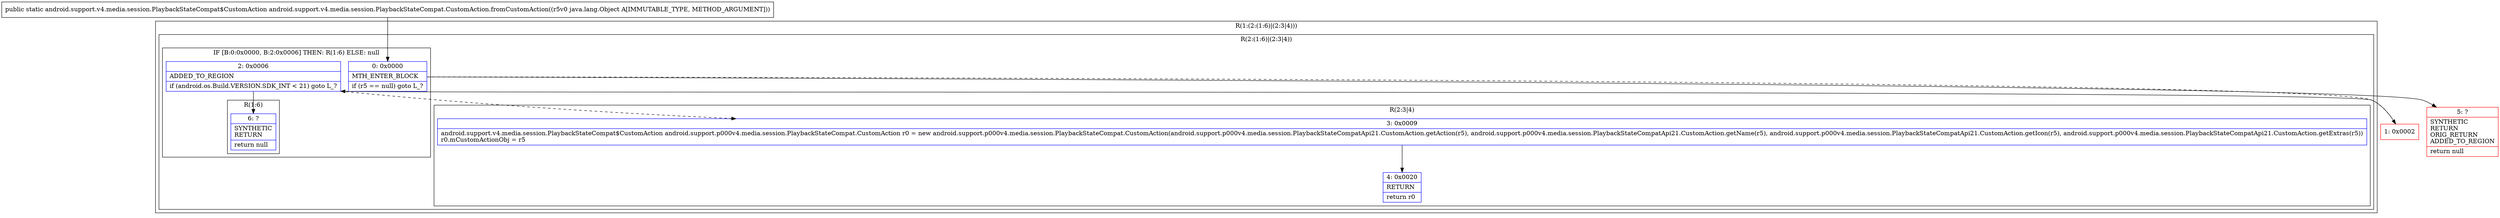 digraph "CFG forandroid.support.v4.media.session.PlaybackStateCompat.CustomAction.fromCustomAction(Ljava\/lang\/Object;)Landroid\/support\/v4\/media\/session\/PlaybackStateCompat$CustomAction;" {
subgraph cluster_Region_1785497934 {
label = "R(1:(2:(1:6)|(2:3|4)))";
node [shape=record,color=blue];
subgraph cluster_Region_41113452 {
label = "R(2:(1:6)|(2:3|4))";
node [shape=record,color=blue];
subgraph cluster_IfRegion_203495073 {
label = "IF [B:0:0x0000, B:2:0x0006] THEN: R(1:6) ELSE: null";
node [shape=record,color=blue];
Node_0 [shape=record,label="{0\:\ 0x0000|MTH_ENTER_BLOCK\l|if (r5 == null) goto L_?\l}"];
Node_2 [shape=record,label="{2\:\ 0x0006|ADDED_TO_REGION\l|if (android.os.Build.VERSION.SDK_INT \< 21) goto L_?\l}"];
subgraph cluster_Region_1861320442 {
label = "R(1:6)";
node [shape=record,color=blue];
Node_6 [shape=record,label="{6\:\ ?|SYNTHETIC\lRETURN\l|return null\l}"];
}
}
subgraph cluster_Region_1175792515 {
label = "R(2:3|4)";
node [shape=record,color=blue];
Node_3 [shape=record,label="{3\:\ 0x0009|android.support.v4.media.session.PlaybackStateCompat$CustomAction android.support.p000v4.media.session.PlaybackStateCompat.CustomAction r0 = new android.support.p000v4.media.session.PlaybackStateCompat.CustomAction(android.support.p000v4.media.session.PlaybackStateCompatApi21.CustomAction.getAction(r5), android.support.p000v4.media.session.PlaybackStateCompatApi21.CustomAction.getName(r5), android.support.p000v4.media.session.PlaybackStateCompatApi21.CustomAction.getIcon(r5), android.support.p000v4.media.session.PlaybackStateCompatApi21.CustomAction.getExtras(r5))\lr0.mCustomActionObj = r5\l}"];
Node_4 [shape=record,label="{4\:\ 0x0020|RETURN\l|return r0\l}"];
}
}
}
Node_1 [shape=record,color=red,label="{1\:\ 0x0002}"];
Node_5 [shape=record,color=red,label="{5\:\ ?|SYNTHETIC\lRETURN\lORIG_RETURN\lADDED_TO_REGION\l|return null\l}"];
MethodNode[shape=record,label="{public static android.support.v4.media.session.PlaybackStateCompat$CustomAction android.support.v4.media.session.PlaybackStateCompat.CustomAction.fromCustomAction((r5v0 java.lang.Object A[IMMUTABLE_TYPE, METHOD_ARGUMENT])) }"];
MethodNode -> Node_0;
Node_0 -> Node_1[style=dashed];
Node_0 -> Node_5;
Node_2 -> Node_3[style=dashed];
Node_2 -> Node_6;
Node_3 -> Node_4;
Node_1 -> Node_2;
}

